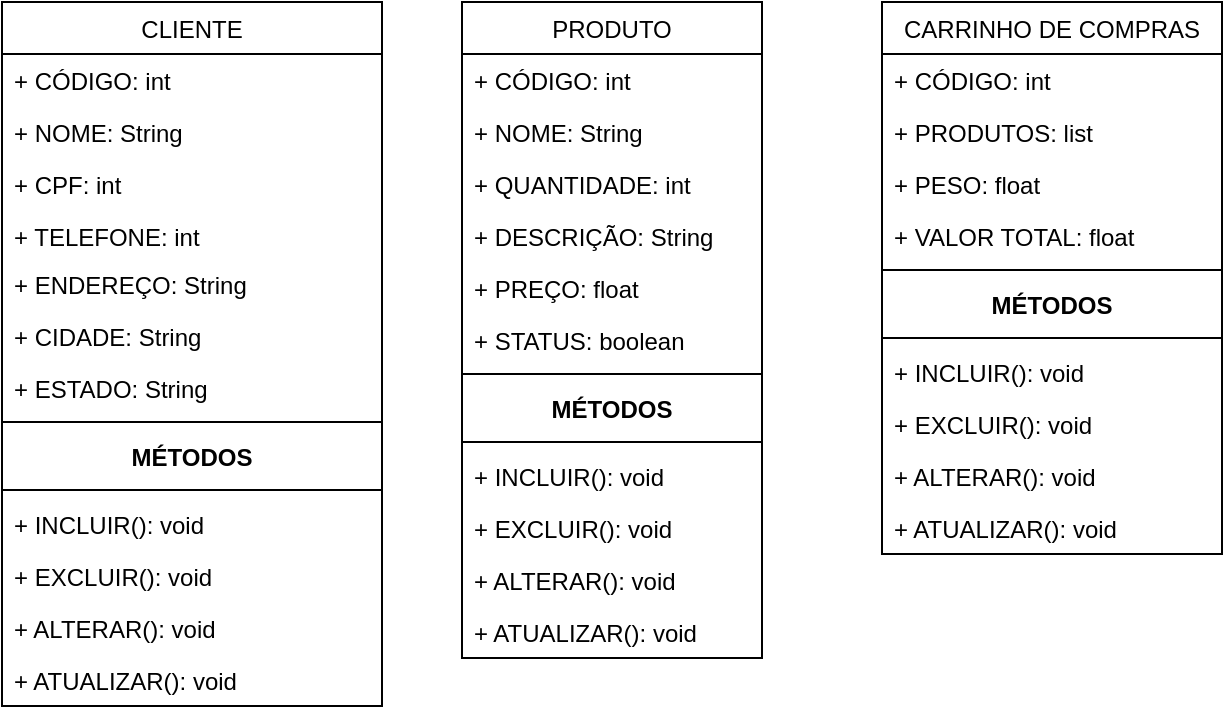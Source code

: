 <mxfile version="18.2.0" type="github"><diagram id="C5RBs43oDa-KdzZeNtuy" name="Page-1"><mxGraphModel dx="1102" dy="614" grid="1" gridSize="10" guides="1" tooltips="1" connect="1" arrows="1" fold="1" page="1" pageScale="1" pageWidth="827" pageHeight="1169" math="0" shadow="0"><root><mxCell id="WIyWlLk6GJQsqaUBKTNV-0"/><mxCell id="WIyWlLk6GJQsqaUBKTNV-1" parent="WIyWlLk6GJQsqaUBKTNV-0"/><mxCell id="xnVi1LgGiHIkLw1fMmAY-1" value="CLIENTE" style="swimlane;fontStyle=0;childLayout=stackLayout;horizontal=1;startSize=26;fillColor=none;horizontalStack=0;resizeParent=1;resizeParentMax=0;resizeLast=0;collapsible=1;marginBottom=0;" vertex="1" parent="WIyWlLk6GJQsqaUBKTNV-1"><mxGeometry x="130" y="10" width="190" height="352" as="geometry"><mxRectangle x="40" y="120" width="80" height="26" as="alternateBounds"/></mxGeometry></mxCell><mxCell id="xnVi1LgGiHIkLw1fMmAY-3" value="+ CÓDIGO: int" style="text;strokeColor=none;fillColor=none;align=left;verticalAlign=top;spacingLeft=4;spacingRight=4;overflow=hidden;rotatable=0;points=[[0,0.5],[1,0.5]];portConstraint=eastwest;" vertex="1" parent="xnVi1LgGiHIkLw1fMmAY-1"><mxGeometry y="26" width="190" height="26" as="geometry"/></mxCell><mxCell id="xnVi1LgGiHIkLw1fMmAY-5" value="+ NOME: String" style="text;strokeColor=none;fillColor=none;align=left;verticalAlign=top;spacingLeft=4;spacingRight=4;overflow=hidden;rotatable=0;points=[[0,0.5],[1,0.5]];portConstraint=eastwest;" vertex="1" parent="xnVi1LgGiHIkLw1fMmAY-1"><mxGeometry y="52" width="190" height="26" as="geometry"/></mxCell><mxCell id="xnVi1LgGiHIkLw1fMmAY-7" value="+ CPF: int" style="text;strokeColor=none;fillColor=none;align=left;verticalAlign=top;spacingLeft=4;spacingRight=4;overflow=hidden;rotatable=0;points=[[0,0.5],[1,0.5]];portConstraint=eastwest;" vertex="1" parent="xnVi1LgGiHIkLw1fMmAY-1"><mxGeometry y="78" width="190" height="26" as="geometry"/></mxCell><mxCell id="xnVi1LgGiHIkLw1fMmAY-4" value="+ TELEFONE: int" style="text;strokeColor=none;fillColor=none;align=left;verticalAlign=top;spacingLeft=4;spacingRight=4;overflow=hidden;rotatable=0;points=[[0,0.5],[1,0.5]];portConstraint=eastwest;" vertex="1" parent="xnVi1LgGiHIkLw1fMmAY-1"><mxGeometry y="104" width="190" height="24" as="geometry"/></mxCell><mxCell id="xnVi1LgGiHIkLw1fMmAY-11" value="+ ENDEREÇO: String" style="text;strokeColor=none;fillColor=none;align=left;verticalAlign=top;spacingLeft=4;spacingRight=4;overflow=hidden;rotatable=0;points=[[0,0.5],[1,0.5]];portConstraint=eastwest;" vertex="1" parent="xnVi1LgGiHIkLw1fMmAY-1"><mxGeometry y="128" width="190" height="26" as="geometry"/></mxCell><mxCell id="xnVi1LgGiHIkLw1fMmAY-12" value="+ CIDADE: String" style="text;strokeColor=none;fillColor=none;align=left;verticalAlign=top;spacingLeft=4;spacingRight=4;overflow=hidden;rotatable=0;points=[[0,0.5],[1,0.5]];portConstraint=eastwest;" vertex="1" parent="xnVi1LgGiHIkLw1fMmAY-1"><mxGeometry y="154" width="190" height="26" as="geometry"/></mxCell><mxCell id="xnVi1LgGiHIkLw1fMmAY-9" value="+ ESTADO: String" style="text;strokeColor=none;fillColor=none;align=left;verticalAlign=top;spacingLeft=4;spacingRight=4;overflow=hidden;rotatable=0;points=[[0,0.5],[1,0.5]];portConstraint=eastwest;" vertex="1" parent="xnVi1LgGiHIkLw1fMmAY-1"><mxGeometry y="180" width="190" height="26" as="geometry"/></mxCell><mxCell id="xnVi1LgGiHIkLw1fMmAY-13" value="" style="line;strokeWidth=1;fillColor=none;align=left;verticalAlign=middle;spacingTop=-1;spacingLeft=3;spacingRight=3;rotatable=0;labelPosition=right;points=[];portConstraint=eastwest;" vertex="1" parent="xnVi1LgGiHIkLw1fMmAY-1"><mxGeometry y="206" width="190" height="8" as="geometry"/></mxCell><mxCell id="xnVi1LgGiHIkLw1fMmAY-16" value="MÉTODOS" style="text;align=center;fontStyle=1;verticalAlign=middle;spacingLeft=3;spacingRight=3;strokeColor=none;rotatable=0;points=[[0,0.5],[1,0.5]];portConstraint=eastwest;" vertex="1" parent="xnVi1LgGiHIkLw1fMmAY-1"><mxGeometry y="214" width="190" height="26" as="geometry"/></mxCell><mxCell id="xnVi1LgGiHIkLw1fMmAY-17" value="" style="line;strokeWidth=1;fillColor=none;align=left;verticalAlign=middle;spacingTop=-1;spacingLeft=3;spacingRight=3;rotatable=0;labelPosition=right;points=[];portConstraint=eastwest;" vertex="1" parent="xnVi1LgGiHIkLw1fMmAY-1"><mxGeometry y="240" width="190" height="8" as="geometry"/></mxCell><mxCell id="xnVi1LgGiHIkLw1fMmAY-14" value="+ INCLUIR(): void" style="text;strokeColor=none;fillColor=none;align=left;verticalAlign=top;spacingLeft=4;spacingRight=4;overflow=hidden;rotatable=0;points=[[0,0.5],[1,0.5]];portConstraint=eastwest;" vertex="1" parent="xnVi1LgGiHIkLw1fMmAY-1"><mxGeometry y="248" width="190" height="26" as="geometry"/></mxCell><mxCell id="xnVi1LgGiHIkLw1fMmAY-15" value="+ EXCLUIR(): void" style="text;strokeColor=none;fillColor=none;align=left;verticalAlign=top;spacingLeft=4;spacingRight=4;overflow=hidden;rotatable=0;points=[[0,0.5],[1,0.5]];portConstraint=eastwest;" vertex="1" parent="xnVi1LgGiHIkLw1fMmAY-1"><mxGeometry y="274" width="190" height="26" as="geometry"/></mxCell><mxCell id="xnVi1LgGiHIkLw1fMmAY-18" value="+ ALTERAR(): void" style="text;strokeColor=none;fillColor=none;align=left;verticalAlign=top;spacingLeft=4;spacingRight=4;overflow=hidden;rotatable=0;points=[[0,0.5],[1,0.5]];portConstraint=eastwest;" vertex="1" parent="xnVi1LgGiHIkLw1fMmAY-1"><mxGeometry y="300" width="190" height="26" as="geometry"/></mxCell><mxCell id="xnVi1LgGiHIkLw1fMmAY-19" value="+ ATUALIZAR(): void" style="text;strokeColor=none;fillColor=none;align=left;verticalAlign=top;spacingLeft=4;spacingRight=4;overflow=hidden;rotatable=0;points=[[0,0.5],[1,0.5]];portConstraint=eastwest;" vertex="1" parent="xnVi1LgGiHIkLw1fMmAY-1"><mxGeometry y="326" width="190" height="26" as="geometry"/></mxCell><mxCell id="xnVi1LgGiHIkLw1fMmAY-22" value="PRODUTO" style="swimlane;fontStyle=0;childLayout=stackLayout;horizontal=1;startSize=26;fillColor=none;horizontalStack=0;resizeParent=1;resizeParentMax=0;resizeLast=0;collapsible=1;marginBottom=0;" vertex="1" parent="WIyWlLk6GJQsqaUBKTNV-1"><mxGeometry x="360" y="10" width="150" height="328" as="geometry"><mxRectangle x="40" y="120" width="80" height="26" as="alternateBounds"/></mxGeometry></mxCell><mxCell id="xnVi1LgGiHIkLw1fMmAY-23" value="+ CÓDIGO: int" style="text;strokeColor=none;fillColor=none;align=left;verticalAlign=top;spacingLeft=4;spacingRight=4;overflow=hidden;rotatable=0;points=[[0,0.5],[1,0.5]];portConstraint=eastwest;" vertex="1" parent="xnVi1LgGiHIkLw1fMmAY-22"><mxGeometry y="26" width="150" height="26" as="geometry"/></mxCell><mxCell id="xnVi1LgGiHIkLw1fMmAY-24" value="+ NOME: String" style="text;strokeColor=none;fillColor=none;align=left;verticalAlign=top;spacingLeft=4;spacingRight=4;overflow=hidden;rotatable=0;points=[[0,0.5],[1,0.5]];portConstraint=eastwest;" vertex="1" parent="xnVi1LgGiHIkLw1fMmAY-22"><mxGeometry y="52" width="150" height="26" as="geometry"/></mxCell><mxCell id="xnVi1LgGiHIkLw1fMmAY-37" value="+ QUANTIDADE: int" style="text;strokeColor=none;fillColor=none;align=left;verticalAlign=top;spacingLeft=4;spacingRight=4;overflow=hidden;rotatable=0;points=[[0,0.5],[1,0.5]];portConstraint=eastwest;" vertex="1" parent="xnVi1LgGiHIkLw1fMmAY-22"><mxGeometry y="78" width="150" height="26" as="geometry"/></mxCell><mxCell id="xnVi1LgGiHIkLw1fMmAY-39" value="+ DESCRIÇÃO: String" style="text;strokeColor=none;fillColor=none;align=left;verticalAlign=top;spacingLeft=4;spacingRight=4;overflow=hidden;rotatable=0;points=[[0,0.5],[1,0.5]];portConstraint=eastwest;" vertex="1" parent="xnVi1LgGiHIkLw1fMmAY-22"><mxGeometry y="104" width="150" height="26" as="geometry"/></mxCell><mxCell id="xnVi1LgGiHIkLw1fMmAY-38" value="+ PREÇO: float" style="text;strokeColor=none;fillColor=none;align=left;verticalAlign=top;spacingLeft=4;spacingRight=4;overflow=hidden;rotatable=0;points=[[0,0.5],[1,0.5]];portConstraint=eastwest;" vertex="1" parent="xnVi1LgGiHIkLw1fMmAY-22"><mxGeometry y="130" width="150" height="26" as="geometry"/></mxCell><mxCell id="xnVi1LgGiHIkLw1fMmAY-40" value="+ STATUS: boolean" style="text;strokeColor=none;fillColor=none;align=left;verticalAlign=top;spacingLeft=4;spacingRight=4;overflow=hidden;rotatable=0;points=[[0,0.5],[1,0.5]];portConstraint=eastwest;" vertex="1" parent="xnVi1LgGiHIkLw1fMmAY-22"><mxGeometry y="156" width="150" height="26" as="geometry"/></mxCell><mxCell id="xnVi1LgGiHIkLw1fMmAY-30" value="" style="line;strokeWidth=1;fillColor=none;align=left;verticalAlign=middle;spacingTop=-1;spacingLeft=3;spacingRight=3;rotatable=0;labelPosition=right;points=[];portConstraint=eastwest;" vertex="1" parent="xnVi1LgGiHIkLw1fMmAY-22"><mxGeometry y="182" width="150" height="8" as="geometry"/></mxCell><mxCell id="xnVi1LgGiHIkLw1fMmAY-31" value="MÉTODOS" style="text;align=center;fontStyle=1;verticalAlign=middle;spacingLeft=3;spacingRight=3;strokeColor=none;rotatable=0;points=[[0,0.5],[1,0.5]];portConstraint=eastwest;" vertex="1" parent="xnVi1LgGiHIkLw1fMmAY-22"><mxGeometry y="190" width="150" height="26" as="geometry"/></mxCell><mxCell id="xnVi1LgGiHIkLw1fMmAY-32" value="" style="line;strokeWidth=1;fillColor=none;align=left;verticalAlign=middle;spacingTop=-1;spacingLeft=3;spacingRight=3;rotatable=0;labelPosition=right;points=[];portConstraint=eastwest;" vertex="1" parent="xnVi1LgGiHIkLw1fMmAY-22"><mxGeometry y="216" width="150" height="8" as="geometry"/></mxCell><mxCell id="xnVi1LgGiHIkLw1fMmAY-33" value="+ INCLUIR(): void" style="text;strokeColor=none;fillColor=none;align=left;verticalAlign=top;spacingLeft=4;spacingRight=4;overflow=hidden;rotatable=0;points=[[0,0.5],[1,0.5]];portConstraint=eastwest;" vertex="1" parent="xnVi1LgGiHIkLw1fMmAY-22"><mxGeometry y="224" width="150" height="26" as="geometry"/></mxCell><mxCell id="xnVi1LgGiHIkLw1fMmAY-34" value="+ EXCLUIR(): void" style="text;strokeColor=none;fillColor=none;align=left;verticalAlign=top;spacingLeft=4;spacingRight=4;overflow=hidden;rotatable=0;points=[[0,0.5],[1,0.5]];portConstraint=eastwest;" vertex="1" parent="xnVi1LgGiHIkLw1fMmAY-22"><mxGeometry y="250" width="150" height="26" as="geometry"/></mxCell><mxCell id="xnVi1LgGiHIkLw1fMmAY-35" value="+ ALTERAR(): void" style="text;strokeColor=none;fillColor=none;align=left;verticalAlign=top;spacingLeft=4;spacingRight=4;overflow=hidden;rotatable=0;points=[[0,0.5],[1,0.5]];portConstraint=eastwest;" vertex="1" parent="xnVi1LgGiHIkLw1fMmAY-22"><mxGeometry y="276" width="150" height="26" as="geometry"/></mxCell><mxCell id="xnVi1LgGiHIkLw1fMmAY-36" value="+ ATUALIZAR(): void" style="text;strokeColor=none;fillColor=none;align=left;verticalAlign=top;spacingLeft=4;spacingRight=4;overflow=hidden;rotatable=0;points=[[0,0.5],[1,0.5]];portConstraint=eastwest;" vertex="1" parent="xnVi1LgGiHIkLw1fMmAY-22"><mxGeometry y="302" width="150" height="26" as="geometry"/></mxCell><mxCell id="xnVi1LgGiHIkLw1fMmAY-41" value="CARRINHO DE COMPRAS" style="swimlane;fontStyle=0;childLayout=stackLayout;horizontal=1;startSize=26;fillColor=none;horizontalStack=0;resizeParent=1;resizeParentMax=0;resizeLast=0;collapsible=1;marginBottom=0;" vertex="1" parent="WIyWlLk6GJQsqaUBKTNV-1"><mxGeometry x="570" y="10" width="170" height="276" as="geometry"><mxRectangle x="40" y="120" width="80" height="26" as="alternateBounds"/></mxGeometry></mxCell><mxCell id="xnVi1LgGiHIkLw1fMmAY-47" value="+ CÓDIGO: int" style="text;strokeColor=none;fillColor=none;align=left;verticalAlign=top;spacingLeft=4;spacingRight=4;overflow=hidden;rotatable=0;points=[[0,0.5],[1,0.5]];portConstraint=eastwest;" vertex="1" parent="xnVi1LgGiHIkLw1fMmAY-41"><mxGeometry y="26" width="170" height="26" as="geometry"/></mxCell><mxCell id="xnVi1LgGiHIkLw1fMmAY-55" value="+ PRODUTOS: list" style="text;strokeColor=none;fillColor=none;align=left;verticalAlign=top;spacingLeft=4;spacingRight=4;overflow=hidden;rotatable=0;points=[[0,0.5],[1,0.5]];portConstraint=eastwest;" vertex="1" parent="xnVi1LgGiHIkLw1fMmAY-41"><mxGeometry y="52" width="170" height="26" as="geometry"/></mxCell><mxCell id="xnVi1LgGiHIkLw1fMmAY-57" value="+ PESO: float" style="text;strokeColor=none;fillColor=none;align=left;verticalAlign=top;spacingLeft=4;spacingRight=4;overflow=hidden;rotatable=0;points=[[0,0.5],[1,0.5]];portConstraint=eastwest;" vertex="1" parent="xnVi1LgGiHIkLw1fMmAY-41"><mxGeometry y="78" width="170" height="26" as="geometry"/></mxCell><mxCell id="xnVi1LgGiHIkLw1fMmAY-56" value="+ VALOR TOTAL: float" style="text;strokeColor=none;fillColor=none;align=left;verticalAlign=top;spacingLeft=4;spacingRight=4;overflow=hidden;rotatable=0;points=[[0,0.5],[1,0.5]];portConstraint=eastwest;" vertex="1" parent="xnVi1LgGiHIkLw1fMmAY-41"><mxGeometry y="104" width="170" height="26" as="geometry"/></mxCell><mxCell id="xnVi1LgGiHIkLw1fMmAY-48" value="" style="line;strokeWidth=1;fillColor=none;align=left;verticalAlign=middle;spacingTop=-1;spacingLeft=3;spacingRight=3;rotatable=0;labelPosition=right;points=[];portConstraint=eastwest;" vertex="1" parent="xnVi1LgGiHIkLw1fMmAY-41"><mxGeometry y="130" width="170" height="8" as="geometry"/></mxCell><mxCell id="xnVi1LgGiHIkLw1fMmAY-49" value="MÉTODOS" style="text;align=center;fontStyle=1;verticalAlign=middle;spacingLeft=3;spacingRight=3;strokeColor=none;rotatable=0;points=[[0,0.5],[1,0.5]];portConstraint=eastwest;" vertex="1" parent="xnVi1LgGiHIkLw1fMmAY-41"><mxGeometry y="138" width="170" height="26" as="geometry"/></mxCell><mxCell id="xnVi1LgGiHIkLw1fMmAY-50" value="" style="line;strokeWidth=1;fillColor=none;align=left;verticalAlign=middle;spacingTop=-1;spacingLeft=3;spacingRight=3;rotatable=0;labelPosition=right;points=[];portConstraint=eastwest;" vertex="1" parent="xnVi1LgGiHIkLw1fMmAY-41"><mxGeometry y="164" width="170" height="8" as="geometry"/></mxCell><mxCell id="xnVi1LgGiHIkLw1fMmAY-51" value="+ INCLUIR(): void" style="text;strokeColor=none;fillColor=none;align=left;verticalAlign=top;spacingLeft=4;spacingRight=4;overflow=hidden;rotatable=0;points=[[0,0.5],[1,0.5]];portConstraint=eastwest;" vertex="1" parent="xnVi1LgGiHIkLw1fMmAY-41"><mxGeometry y="172" width="170" height="26" as="geometry"/></mxCell><mxCell id="xnVi1LgGiHIkLw1fMmAY-52" value="+ EXCLUIR(): void" style="text;strokeColor=none;fillColor=none;align=left;verticalAlign=top;spacingLeft=4;spacingRight=4;overflow=hidden;rotatable=0;points=[[0,0.5],[1,0.5]];portConstraint=eastwest;" vertex="1" parent="xnVi1LgGiHIkLw1fMmAY-41"><mxGeometry y="198" width="170" height="26" as="geometry"/></mxCell><mxCell id="xnVi1LgGiHIkLw1fMmAY-53" value="+ ALTERAR(): void" style="text;strokeColor=none;fillColor=none;align=left;verticalAlign=top;spacingLeft=4;spacingRight=4;overflow=hidden;rotatable=0;points=[[0,0.5],[1,0.5]];portConstraint=eastwest;" vertex="1" parent="xnVi1LgGiHIkLw1fMmAY-41"><mxGeometry y="224" width="170" height="26" as="geometry"/></mxCell><mxCell id="xnVi1LgGiHIkLw1fMmAY-54" value="+ ATUALIZAR(): void" style="text;strokeColor=none;fillColor=none;align=left;verticalAlign=top;spacingLeft=4;spacingRight=4;overflow=hidden;rotatable=0;points=[[0,0.5],[1,0.5]];portConstraint=eastwest;" vertex="1" parent="xnVi1LgGiHIkLw1fMmAY-41"><mxGeometry y="250" width="170" height="26" as="geometry"/></mxCell></root></mxGraphModel></diagram></mxfile>
